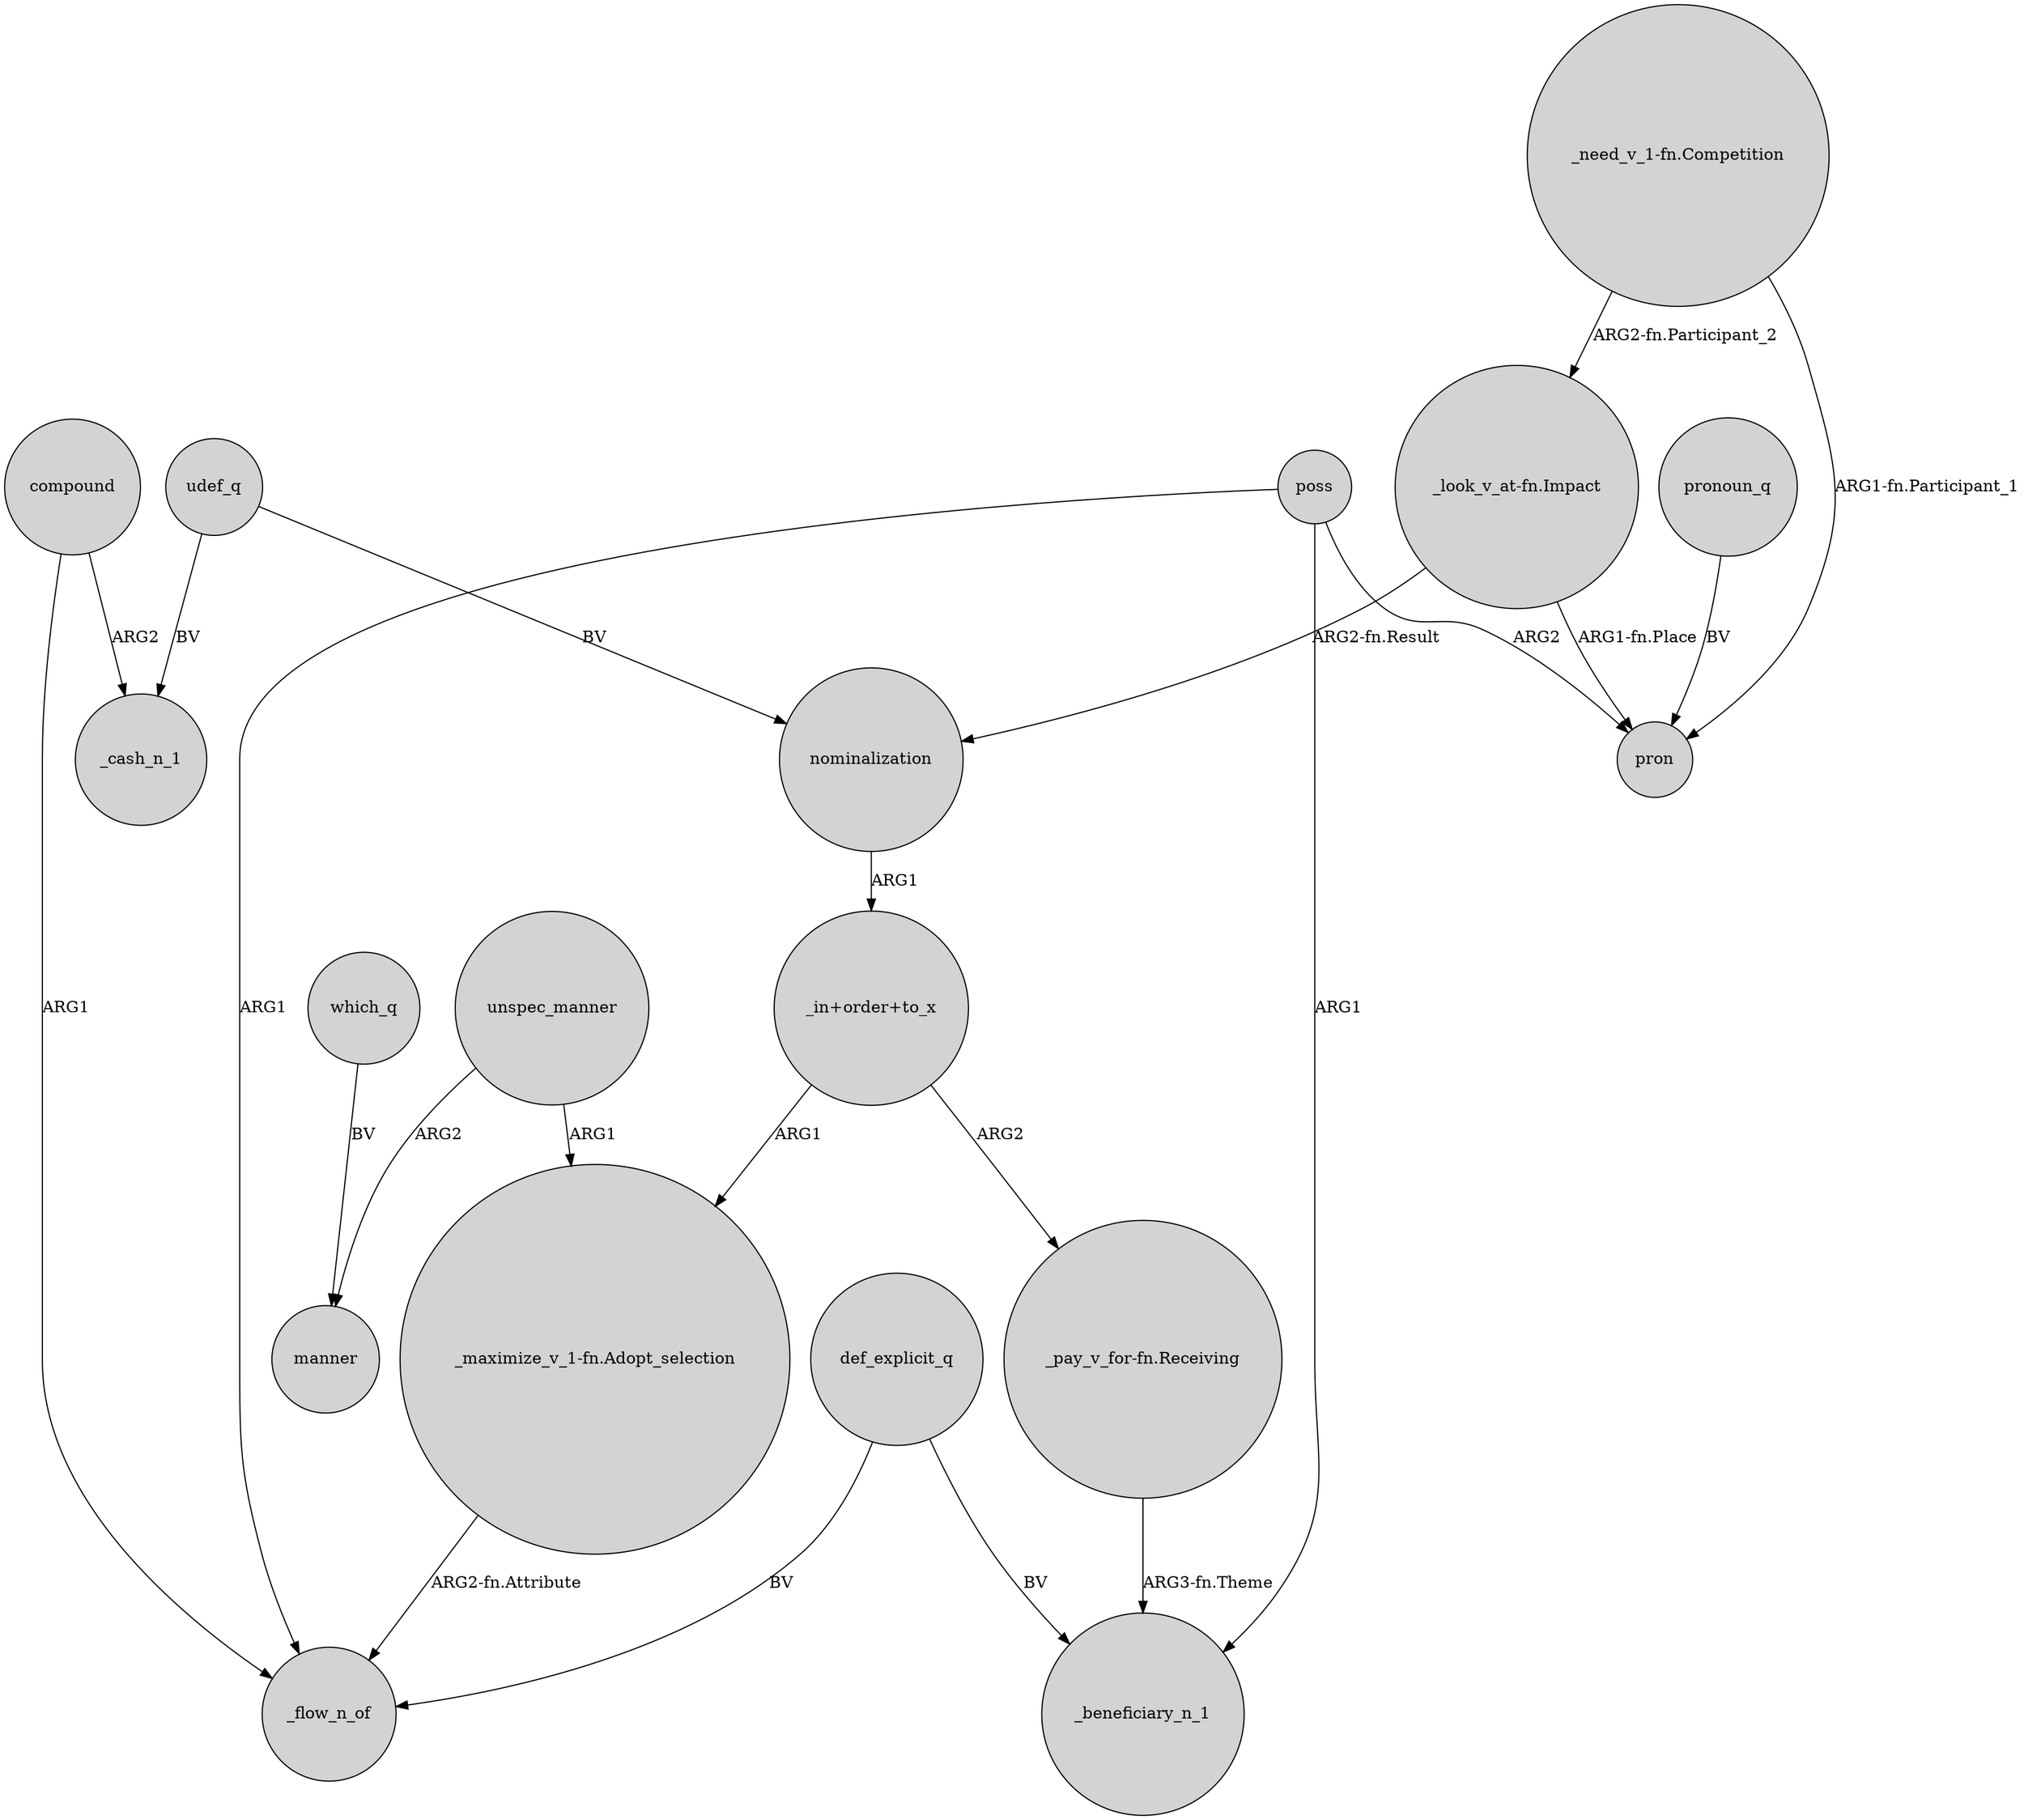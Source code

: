 digraph {
	node [shape=circle style=filled]
	nominalization -> "_in+order+to_x" [label=ARG1]
	unspec_manner -> manner [label=ARG2]
	"_in+order+to_x" -> "_pay_v_for-fn.Receiving" [label=ARG2]
	udef_q -> _cash_n_1 [label=BV]
	poss -> _beneficiary_n_1 [label=ARG1]
	"_in+order+to_x" -> "_maximize_v_1-fn.Adopt_selection" [label=ARG1]
	compound -> _cash_n_1 [label=ARG2]
	unspec_manner -> "_maximize_v_1-fn.Adopt_selection" [label=ARG1]
	"_need_v_1-fn.Competition" -> "_look_v_at-fn.Impact" [label="ARG2-fn.Participant_2"]
	def_explicit_q -> _flow_n_of [label=BV]
	udef_q -> nominalization [label=BV]
	"_need_v_1-fn.Competition" -> pron [label="ARG1-fn.Participant_1"]
	pronoun_q -> pron [label=BV]
	poss -> pron [label=ARG2]
	compound -> _flow_n_of [label=ARG1]
	"_look_v_at-fn.Impact" -> nominalization [label="ARG2-fn.Result"]
	def_explicit_q -> _beneficiary_n_1 [label=BV]
	poss -> _flow_n_of [label=ARG1]
	which_q -> manner [label=BV]
	"_pay_v_for-fn.Receiving" -> _beneficiary_n_1 [label="ARG3-fn.Theme"]
	"_maximize_v_1-fn.Adopt_selection" -> _flow_n_of [label="ARG2-fn.Attribute"]
	"_look_v_at-fn.Impact" -> pron [label="ARG1-fn.Place"]
}
